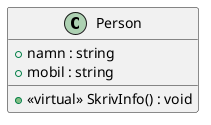 @startuml
class Person {
    + namn : string
    + mobil : string
    + <<virtual>> SkrivInfo() : void
}
@enduml
